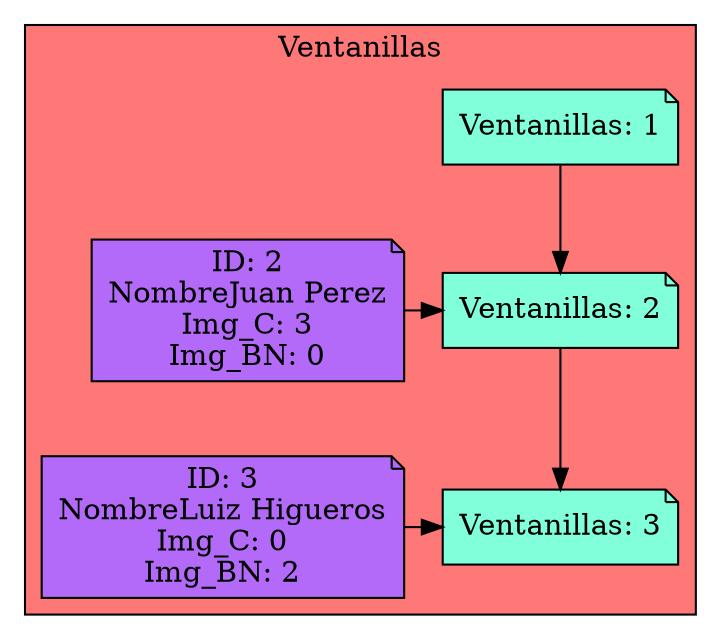 digraph L {
node[shape=note fillcolor="#A181FF" style =filled]
subgraph cluster_p{
    label= " Ventanillas "
    bgcolor = "#FF7878"
Nodo386163331[label="Ventanillas: 1",fillcolor="#81FFDA",group=1]
Nodo1540374340[label="Ventanillas: 2",fillcolor="#81FFDA",group=2]
Nodo283383329[label="Ventanillas: 3",fillcolor="#81FFDA",group=3]

Nodo386163331 -> Nodo1540374340

{rank=same;Nodo386163331}
Nodo1540374340 -> Nodo283383329

Cliente893192050[label="ID: 2
NombreJuan Perez
Img_C: 3
Img_BN: 0",fillcolor="#B36AF9",group=2]
Cliente893192050-> Nodo1540374340
{rank=same;Nodo1540374340,Cliente893192050}
Cliente644345897[label="ID: 3
NombreLuiz Higueros
Img_C: 0
Img_BN: 2",fillcolor="#B36AF9",group=3]
Cliente644345897-> Nodo283383329
{rank=same;Nodo283383329,Cliente644345897}}}